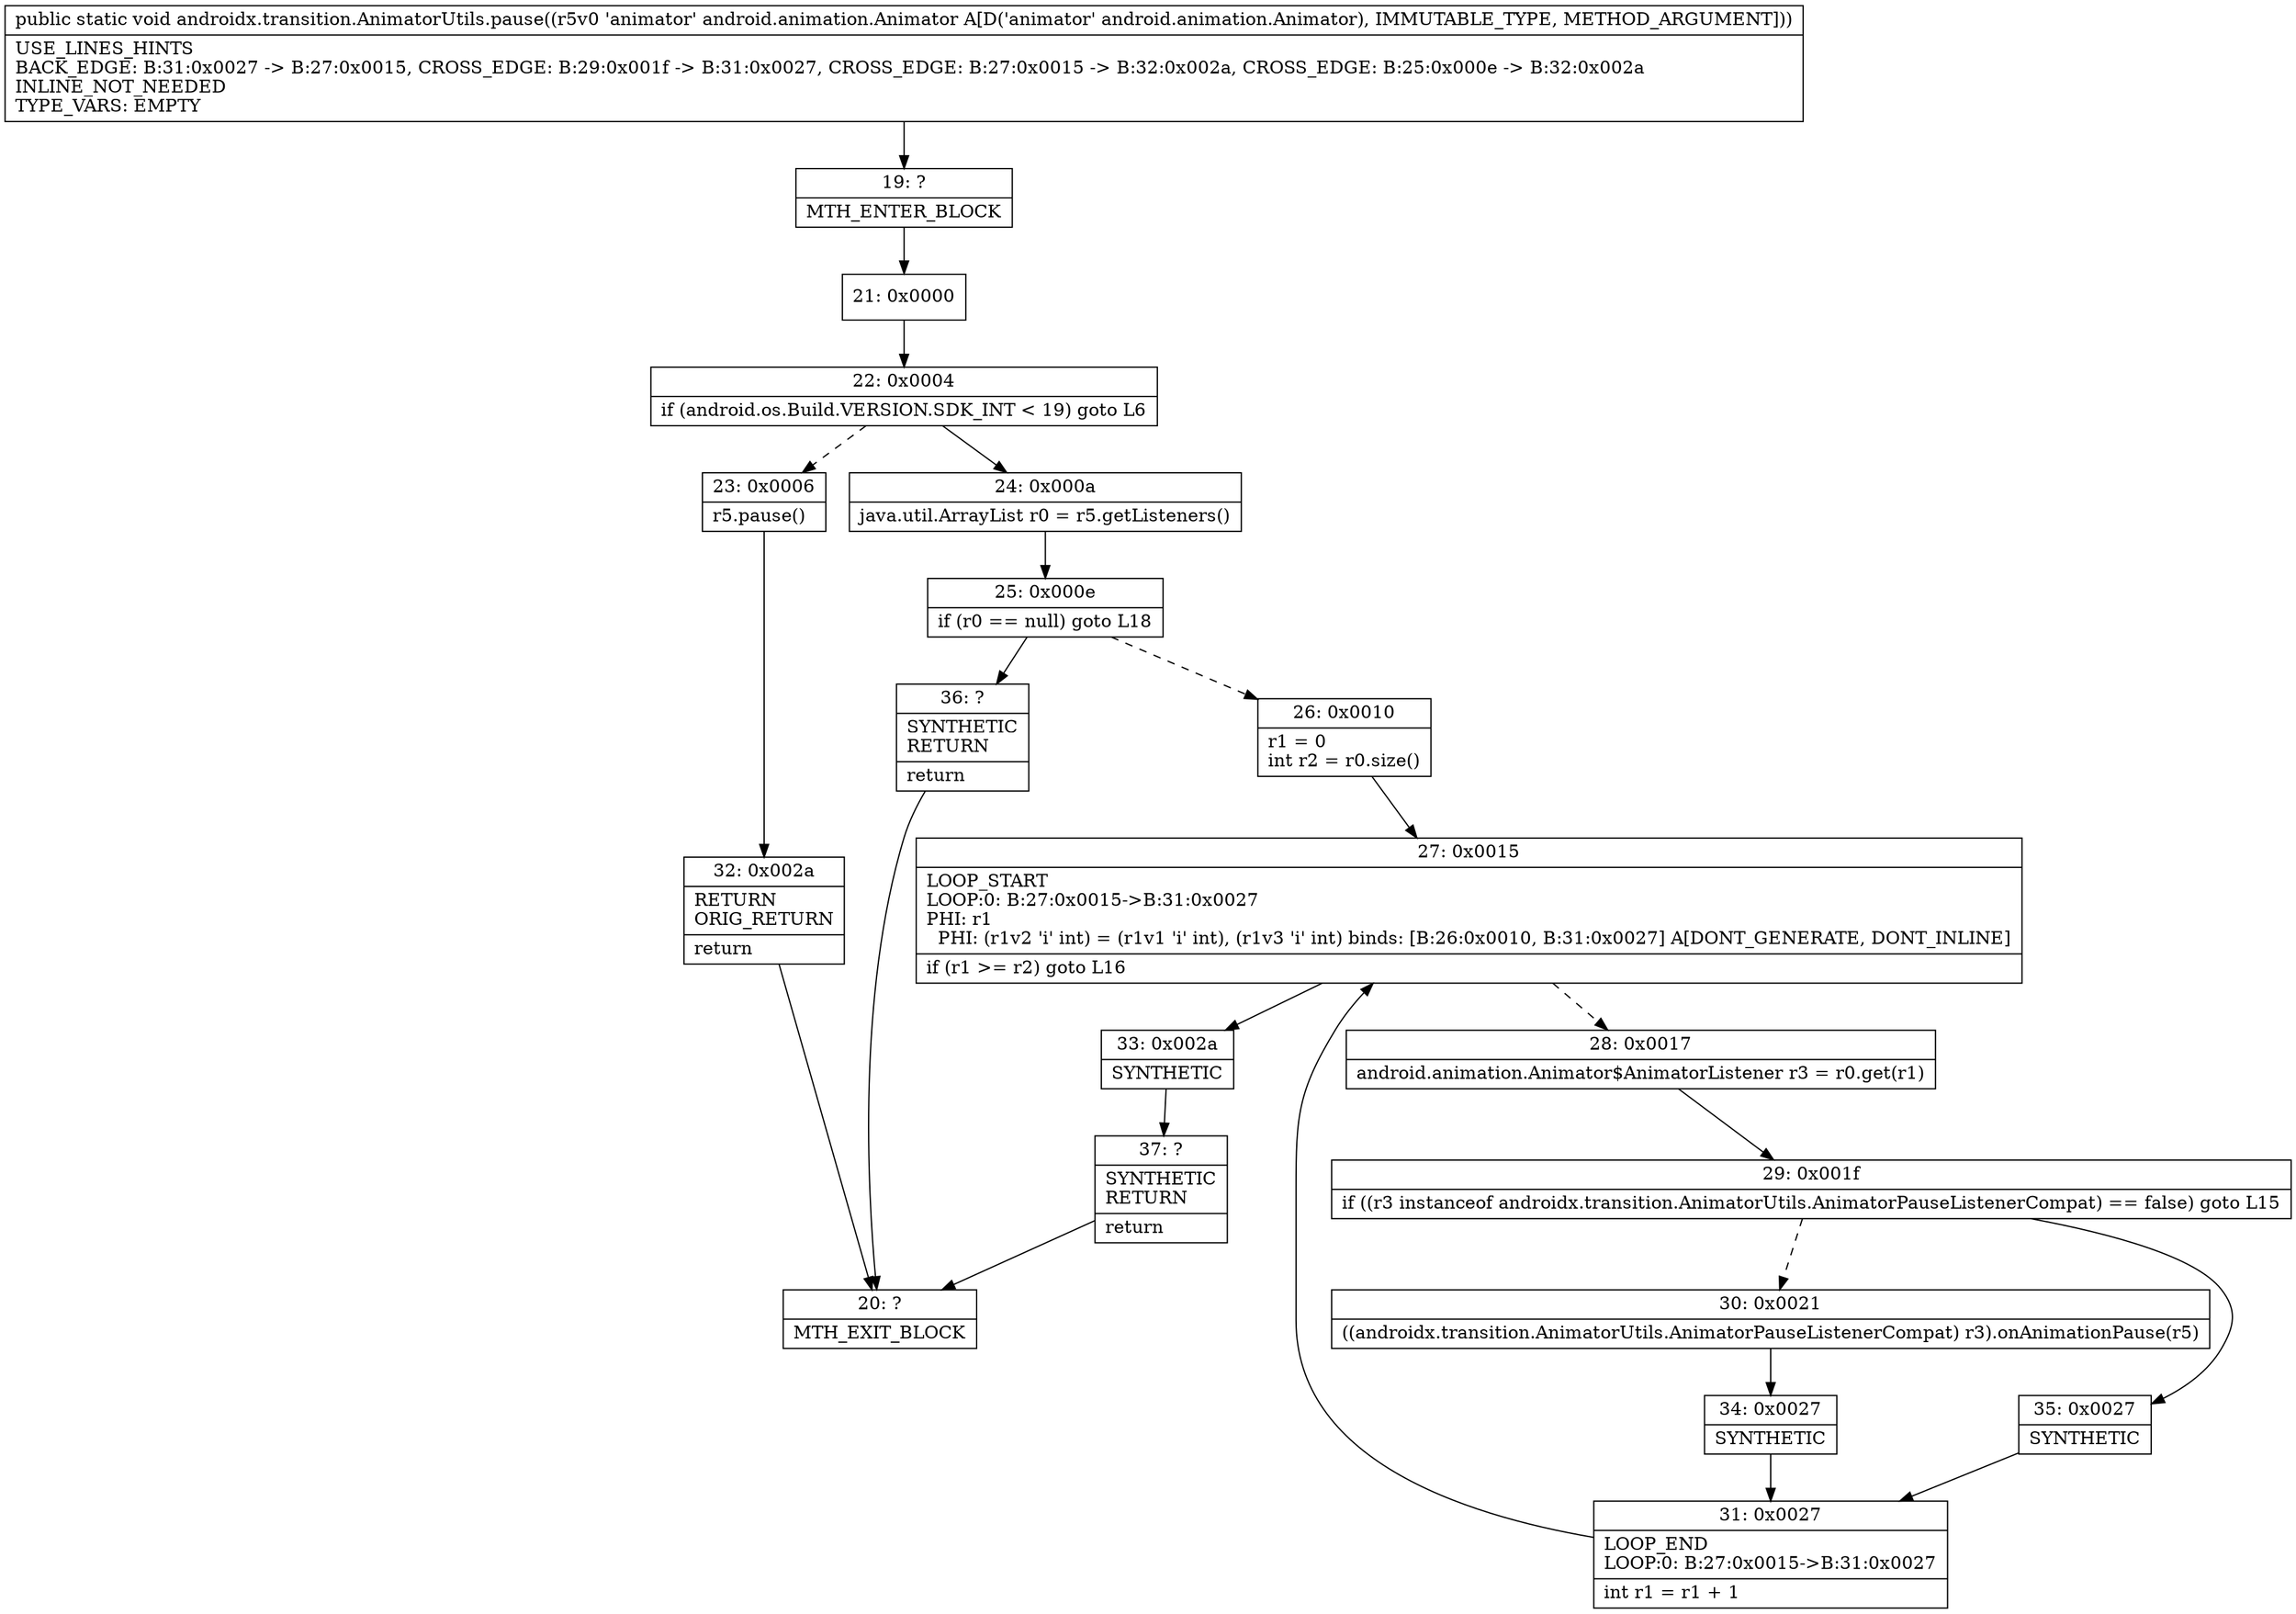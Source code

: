 digraph "CFG forandroidx.transition.AnimatorUtils.pause(Landroid\/animation\/Animator;)V" {
Node_19 [shape=record,label="{19\:\ ?|MTH_ENTER_BLOCK\l}"];
Node_21 [shape=record,label="{21\:\ 0x0000}"];
Node_22 [shape=record,label="{22\:\ 0x0004|if (android.os.Build.VERSION.SDK_INT \< 19) goto L6\l}"];
Node_23 [shape=record,label="{23\:\ 0x0006|r5.pause()\l}"];
Node_32 [shape=record,label="{32\:\ 0x002a|RETURN\lORIG_RETURN\l|return\l}"];
Node_20 [shape=record,label="{20\:\ ?|MTH_EXIT_BLOCK\l}"];
Node_24 [shape=record,label="{24\:\ 0x000a|java.util.ArrayList r0 = r5.getListeners()\l}"];
Node_25 [shape=record,label="{25\:\ 0x000e|if (r0 == null) goto L18\l}"];
Node_26 [shape=record,label="{26\:\ 0x0010|r1 = 0\lint r2 = r0.size()\l}"];
Node_27 [shape=record,label="{27\:\ 0x0015|LOOP_START\lLOOP:0: B:27:0x0015\-\>B:31:0x0027\lPHI: r1 \l  PHI: (r1v2 'i' int) = (r1v1 'i' int), (r1v3 'i' int) binds: [B:26:0x0010, B:31:0x0027] A[DONT_GENERATE, DONT_INLINE]\l|if (r1 \>= r2) goto L16\l}"];
Node_28 [shape=record,label="{28\:\ 0x0017|android.animation.Animator$AnimatorListener r3 = r0.get(r1)\l}"];
Node_29 [shape=record,label="{29\:\ 0x001f|if ((r3 instanceof androidx.transition.AnimatorUtils.AnimatorPauseListenerCompat) == false) goto L15\l}"];
Node_30 [shape=record,label="{30\:\ 0x0021|((androidx.transition.AnimatorUtils.AnimatorPauseListenerCompat) r3).onAnimationPause(r5)\l}"];
Node_34 [shape=record,label="{34\:\ 0x0027|SYNTHETIC\l}"];
Node_31 [shape=record,label="{31\:\ 0x0027|LOOP_END\lLOOP:0: B:27:0x0015\-\>B:31:0x0027\l|int r1 = r1 + 1\l}"];
Node_35 [shape=record,label="{35\:\ 0x0027|SYNTHETIC\l}"];
Node_33 [shape=record,label="{33\:\ 0x002a|SYNTHETIC\l}"];
Node_37 [shape=record,label="{37\:\ ?|SYNTHETIC\lRETURN\l|return\l}"];
Node_36 [shape=record,label="{36\:\ ?|SYNTHETIC\lRETURN\l|return\l}"];
MethodNode[shape=record,label="{public static void androidx.transition.AnimatorUtils.pause((r5v0 'animator' android.animation.Animator A[D('animator' android.animation.Animator), IMMUTABLE_TYPE, METHOD_ARGUMENT]))  | USE_LINES_HINTS\lBACK_EDGE: B:31:0x0027 \-\> B:27:0x0015, CROSS_EDGE: B:29:0x001f \-\> B:31:0x0027, CROSS_EDGE: B:27:0x0015 \-\> B:32:0x002a, CROSS_EDGE: B:25:0x000e \-\> B:32:0x002a\lINLINE_NOT_NEEDED\lTYPE_VARS: EMPTY\l}"];
MethodNode -> Node_19;Node_19 -> Node_21;
Node_21 -> Node_22;
Node_22 -> Node_23[style=dashed];
Node_22 -> Node_24;
Node_23 -> Node_32;
Node_32 -> Node_20;
Node_24 -> Node_25;
Node_25 -> Node_26[style=dashed];
Node_25 -> Node_36;
Node_26 -> Node_27;
Node_27 -> Node_28[style=dashed];
Node_27 -> Node_33;
Node_28 -> Node_29;
Node_29 -> Node_30[style=dashed];
Node_29 -> Node_35;
Node_30 -> Node_34;
Node_34 -> Node_31;
Node_31 -> Node_27;
Node_35 -> Node_31;
Node_33 -> Node_37;
Node_37 -> Node_20;
Node_36 -> Node_20;
}

